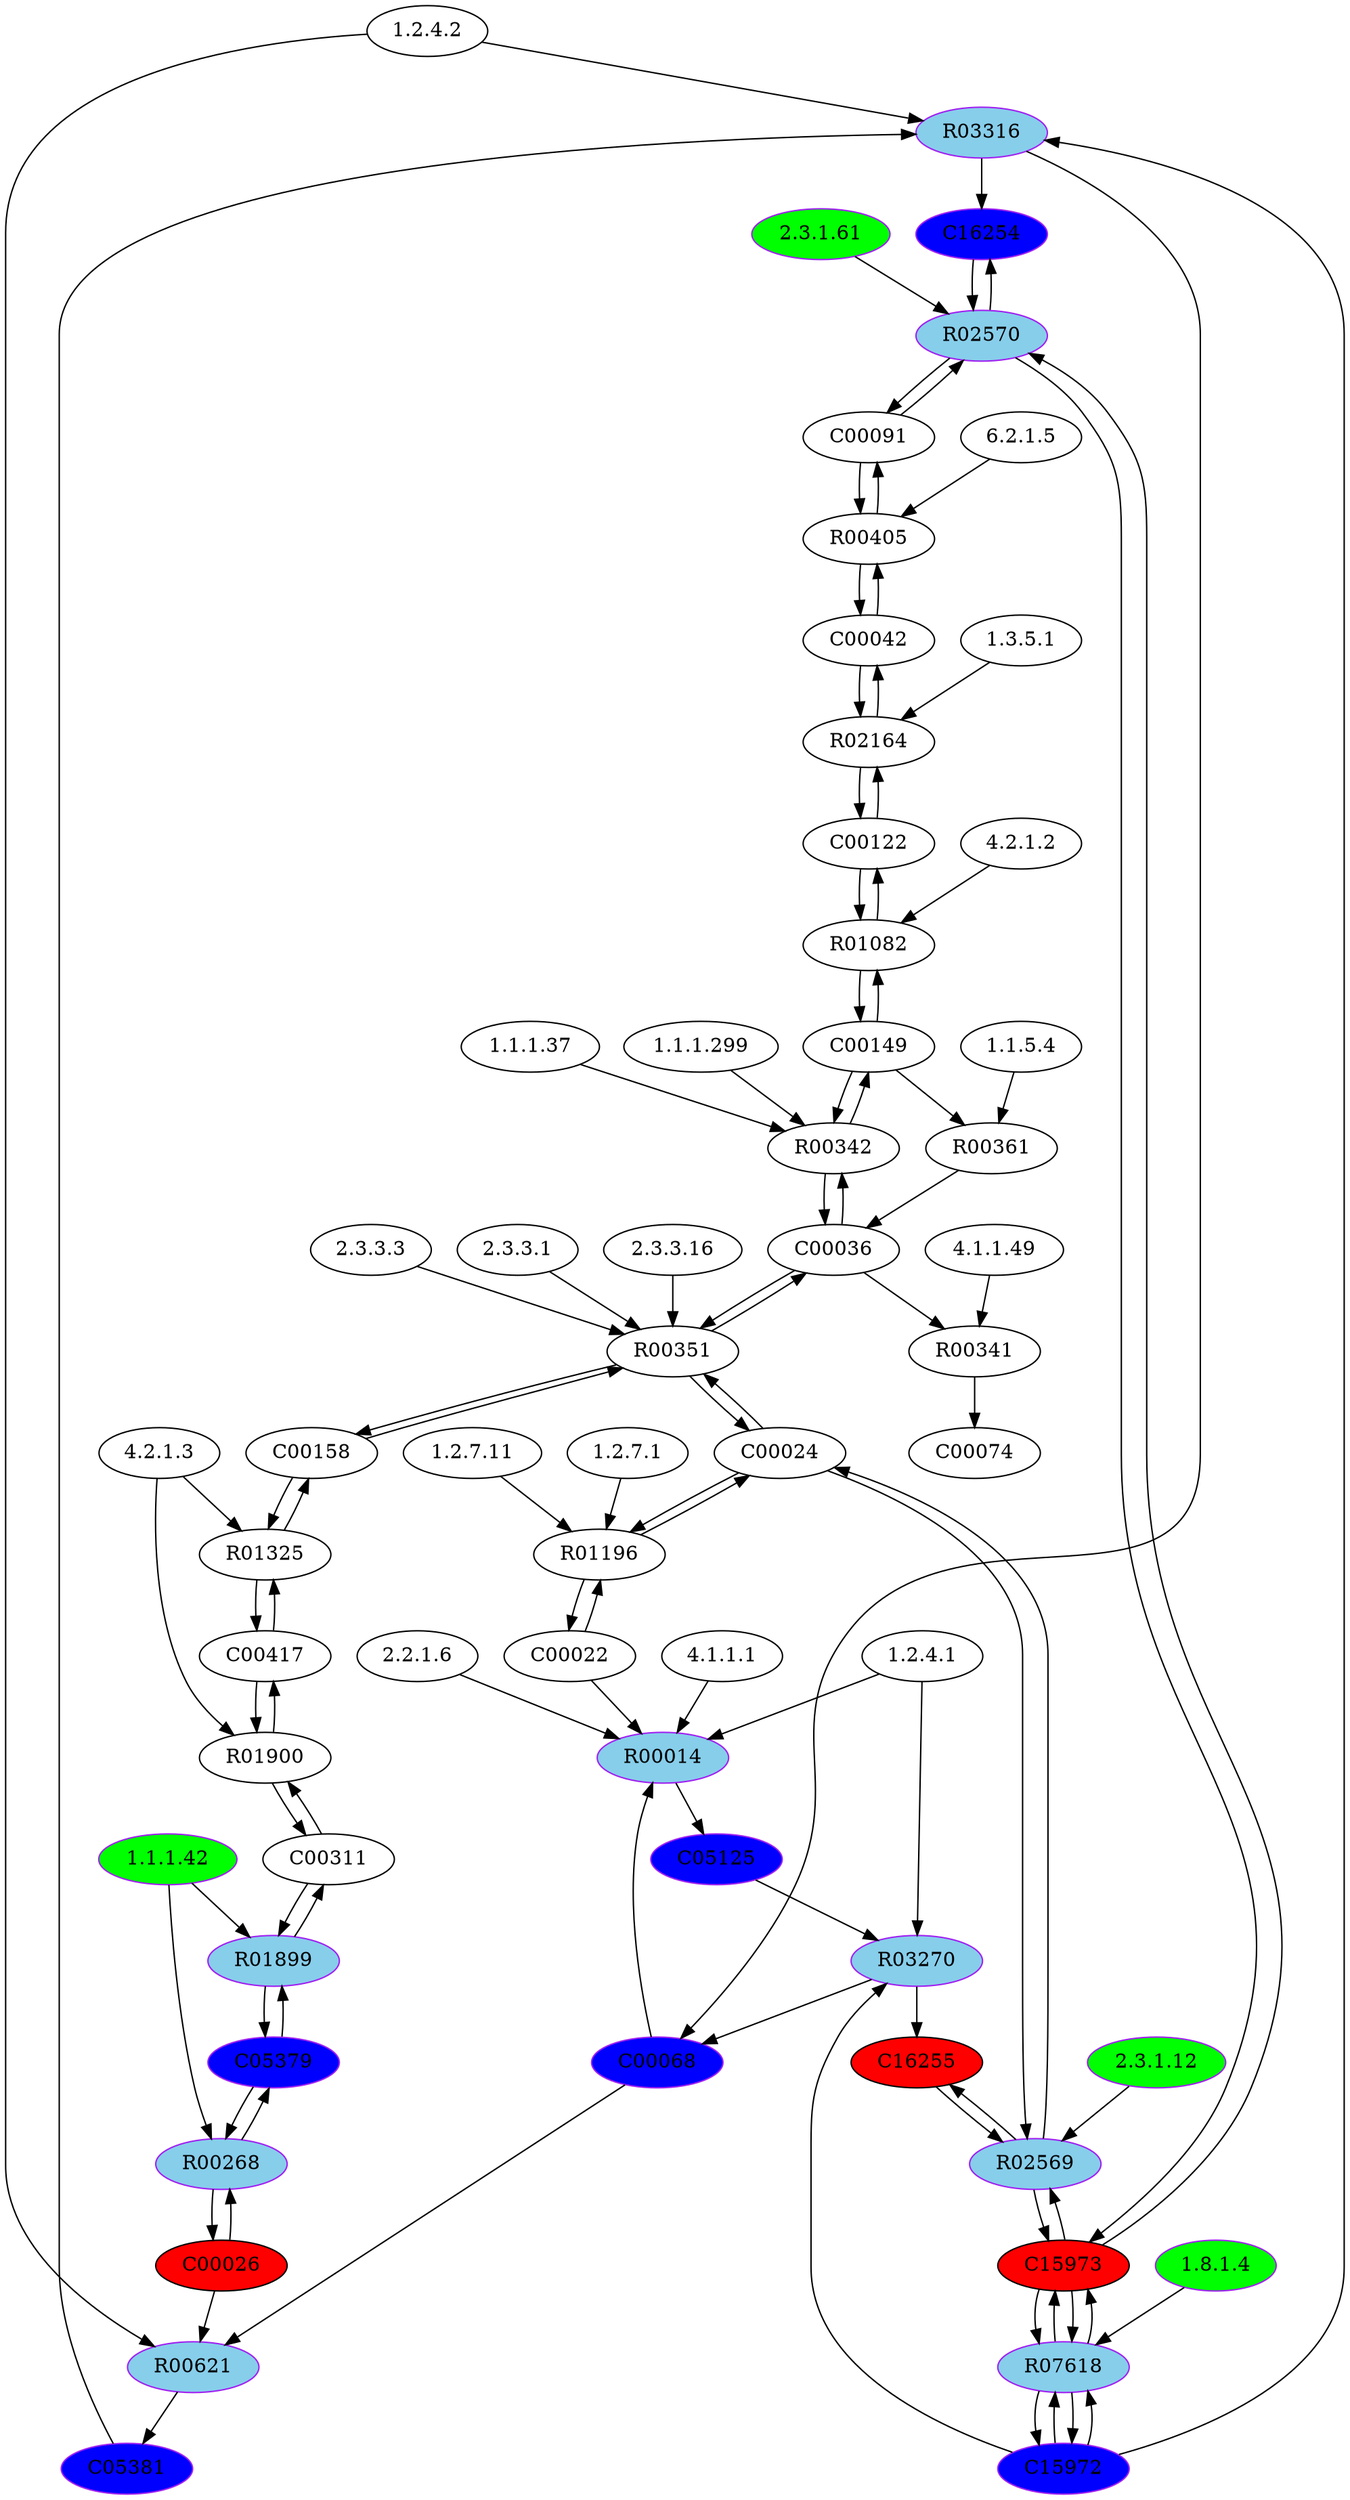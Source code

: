 digraph G {
"1.2.4.2" [type=E];
"4.1.1.49" [type=E];
"2.3.1.12" [color=purple, fillcolor=green, style=filled, type=E];
"1.2.7.11" [type=E];
"4.1.1.1" [type=E];
"1.1.5.4" [type=E];
"6.2.1.5" [type=E];
"2.3.1.61" [color=purple, fillcolor=green, style=filled, type=E];
"1.1.1.299" [type=E];
"4.2.1.3" [type=E];
"2.3.3.16" [type=E];
"4.2.1.2" [type=E];
"1.8.1.4" [color=purple, fillcolor=green, style=filled, type=E];
"1.2.7.1" [type=E];
"1.3.5.1" [type=E];
"2.2.1.6" [type=E];
"2.3.3.3" [type=E];
"1.1.1.37" [type=E];
"2.3.3.1" [type=E];
"1.2.4.1" [type=E];
"1.1.1.42" [color=purple, fillcolor=green, style=filled, type=E];
R00351 [type=R];
R03316 [color=purple, fillcolor=skyblue, style=filled, type=R];
R00342 [type=R];
R07618 [color=purple, fillcolor=skyblue, style=filled, type=R];
R01900 [type=R];
R02569 [color=purple, fillcolor=skyblue, style=filled, type=R];
R02570 [color=purple, fillcolor=skyblue, style=filled, type=R];
R00268 [color=purple, fillcolor=skyblue, style=filled, type=R];
R00361 [type=R];
R00621 [color=purple, fillcolor=skyblue, style=filled, type=R];
R01082 [type=R];
R02164 [type=R];
R01899 [color=purple, fillcolor=skyblue, style=filled, type=R];
R00014 [color=purple, fillcolor=skyblue, style=filled, type=R];
R01196 [type=R];
R01325 [type=R];
R03270 [color=purple, fillcolor=skyblue, style=filled, type=R];
R00341 [type=R];
R00405 [type=R];
C00158 [type=C];
C00074 [type=C];
C00036 [type=C];
C00417 [type=C];
C16255 [fillcolor=red, style=filled, type=C];
C00122 [type=C];
C00026 [fillcolor=red, style=filled, type=C];
C00091 [type=C];
C16254 [color=purple, fillcolor=blue, style=filled, type=C];
C00068 [color=purple, fillcolor=blue, style=filled, type=C];
C00042 [type=C];
C00311 [type=C];
C05379 [color=purple, fillcolor=blue, style=filled, type=C];
C00024 [type=C];
C05125 [color=purple, fillcolor=blue, style=filled, type=C];
C00022 [type=C];
C05381 [color=purple, fillcolor=blue, style=filled, type=C];
C15972 [color=purple, fillcolor=blue, style=filled, type=C];
C15973 [fillcolor=red, style=filled, type=C];
C00149 [type=C];
C15973 -> R07618;
R07618 -> C15973;
R07618 -> C15972;
C15972 -> R07618;
C00026 -> R00621;
C00068 -> R00621;
R00621 -> C05381;
C05381 -> R03316;
C15972 -> R03316;
R03316 -> C16254;
R03316 -> C00068;
C00091 -> R02570;
R02570 -> C00091;
C15973 -> R02570;
R02570 -> C15973;
R02570 -> C16254;
C16254 -> R02570;
C00042 -> R00405;
R00405 -> C00042;
R00405 -> C00091;
C00091 -> R00405;
C05379 -> R00268;
R00268 -> C05379;
R00268 -> C00026;
C00026 -> R00268;
C00311 -> R01899;
R01899 -> C00311;
R01899 -> C05379;
C05379 -> R01899;
C00042 -> R02164;
R02164 -> C00042;
R02164 -> C00122;
C00122 -> R02164;
C00149 -> R01082;
R01082 -> C00149;
R01082 -> C00122;
C00122 -> R01082;
C00417 -> R01900;
R01900 -> C00417;
R01900 -> C00311;
C00311 -> R01900;
C00158 -> R01325;
R01325 -> C00158;
R01325 -> C00417;
C00417 -> R01325;
C00024 -> R00351;
R00351 -> C00024;
C00036 -> R00351;
R00351 -> C00036;
R00351 -> C00158;
C00158 -> R00351;
C00149 -> R00342;
R00342 -> C00149;
R00342 -> C00036;
C00036 -> R00342;
C00068 -> R00014;
C00022 -> R00014;
R00014 -> C05125;
C15972 -> R03270;
C05125 -> R03270;
R03270 -> C16255;
R03270 -> C00068;
C15973 -> R07618;
R07618 -> C15973;
R07618 -> C15972;
C15972 -> R07618;
C15973 -> R02569;
R02569 -> C15973;
C00024 -> R02569;
R02569 -> C00024;
R02569 -> C16255;
C16255 -> R02569;
C00024 -> R01196;
R01196 -> C00024;
R01196 -> C00022;
C00022 -> R01196;
C00036 -> R00341;
R00341 -> C00074;
C00149 -> R00361;
R00361 -> C00036;
"2.3.3.1" -> R00351;
"2.3.3.3" -> R00351;
"2.3.3.16" -> R00351;
"1.2.4.2" -> R03316;
"1.1.1.37" -> R00342;
"1.1.1.299" -> R00342;
"1.8.1.4" -> R07618;
"4.2.1.3" -> R01900;
"2.3.1.12" -> R02569;
"2.3.1.61" -> R02570;
"1.1.1.42" -> R00268;
"1.1.5.4" -> R00361;
"1.2.4.2" -> R00621;
"4.2.1.2" -> R01082;
"1.3.5.1" -> R02164;
"1.1.1.42" -> R01899;
"1.2.4.1" -> R00014;
"2.2.1.6" -> R00014;
"4.1.1.1" -> R00014;
"1.2.7.1" -> R01196;
"1.2.7.11" -> R01196;
"4.2.1.3" -> R01325;
"1.2.4.1" -> R03270;
"4.1.1.49" -> R00341;
"6.2.1.5" -> R00405;
}
